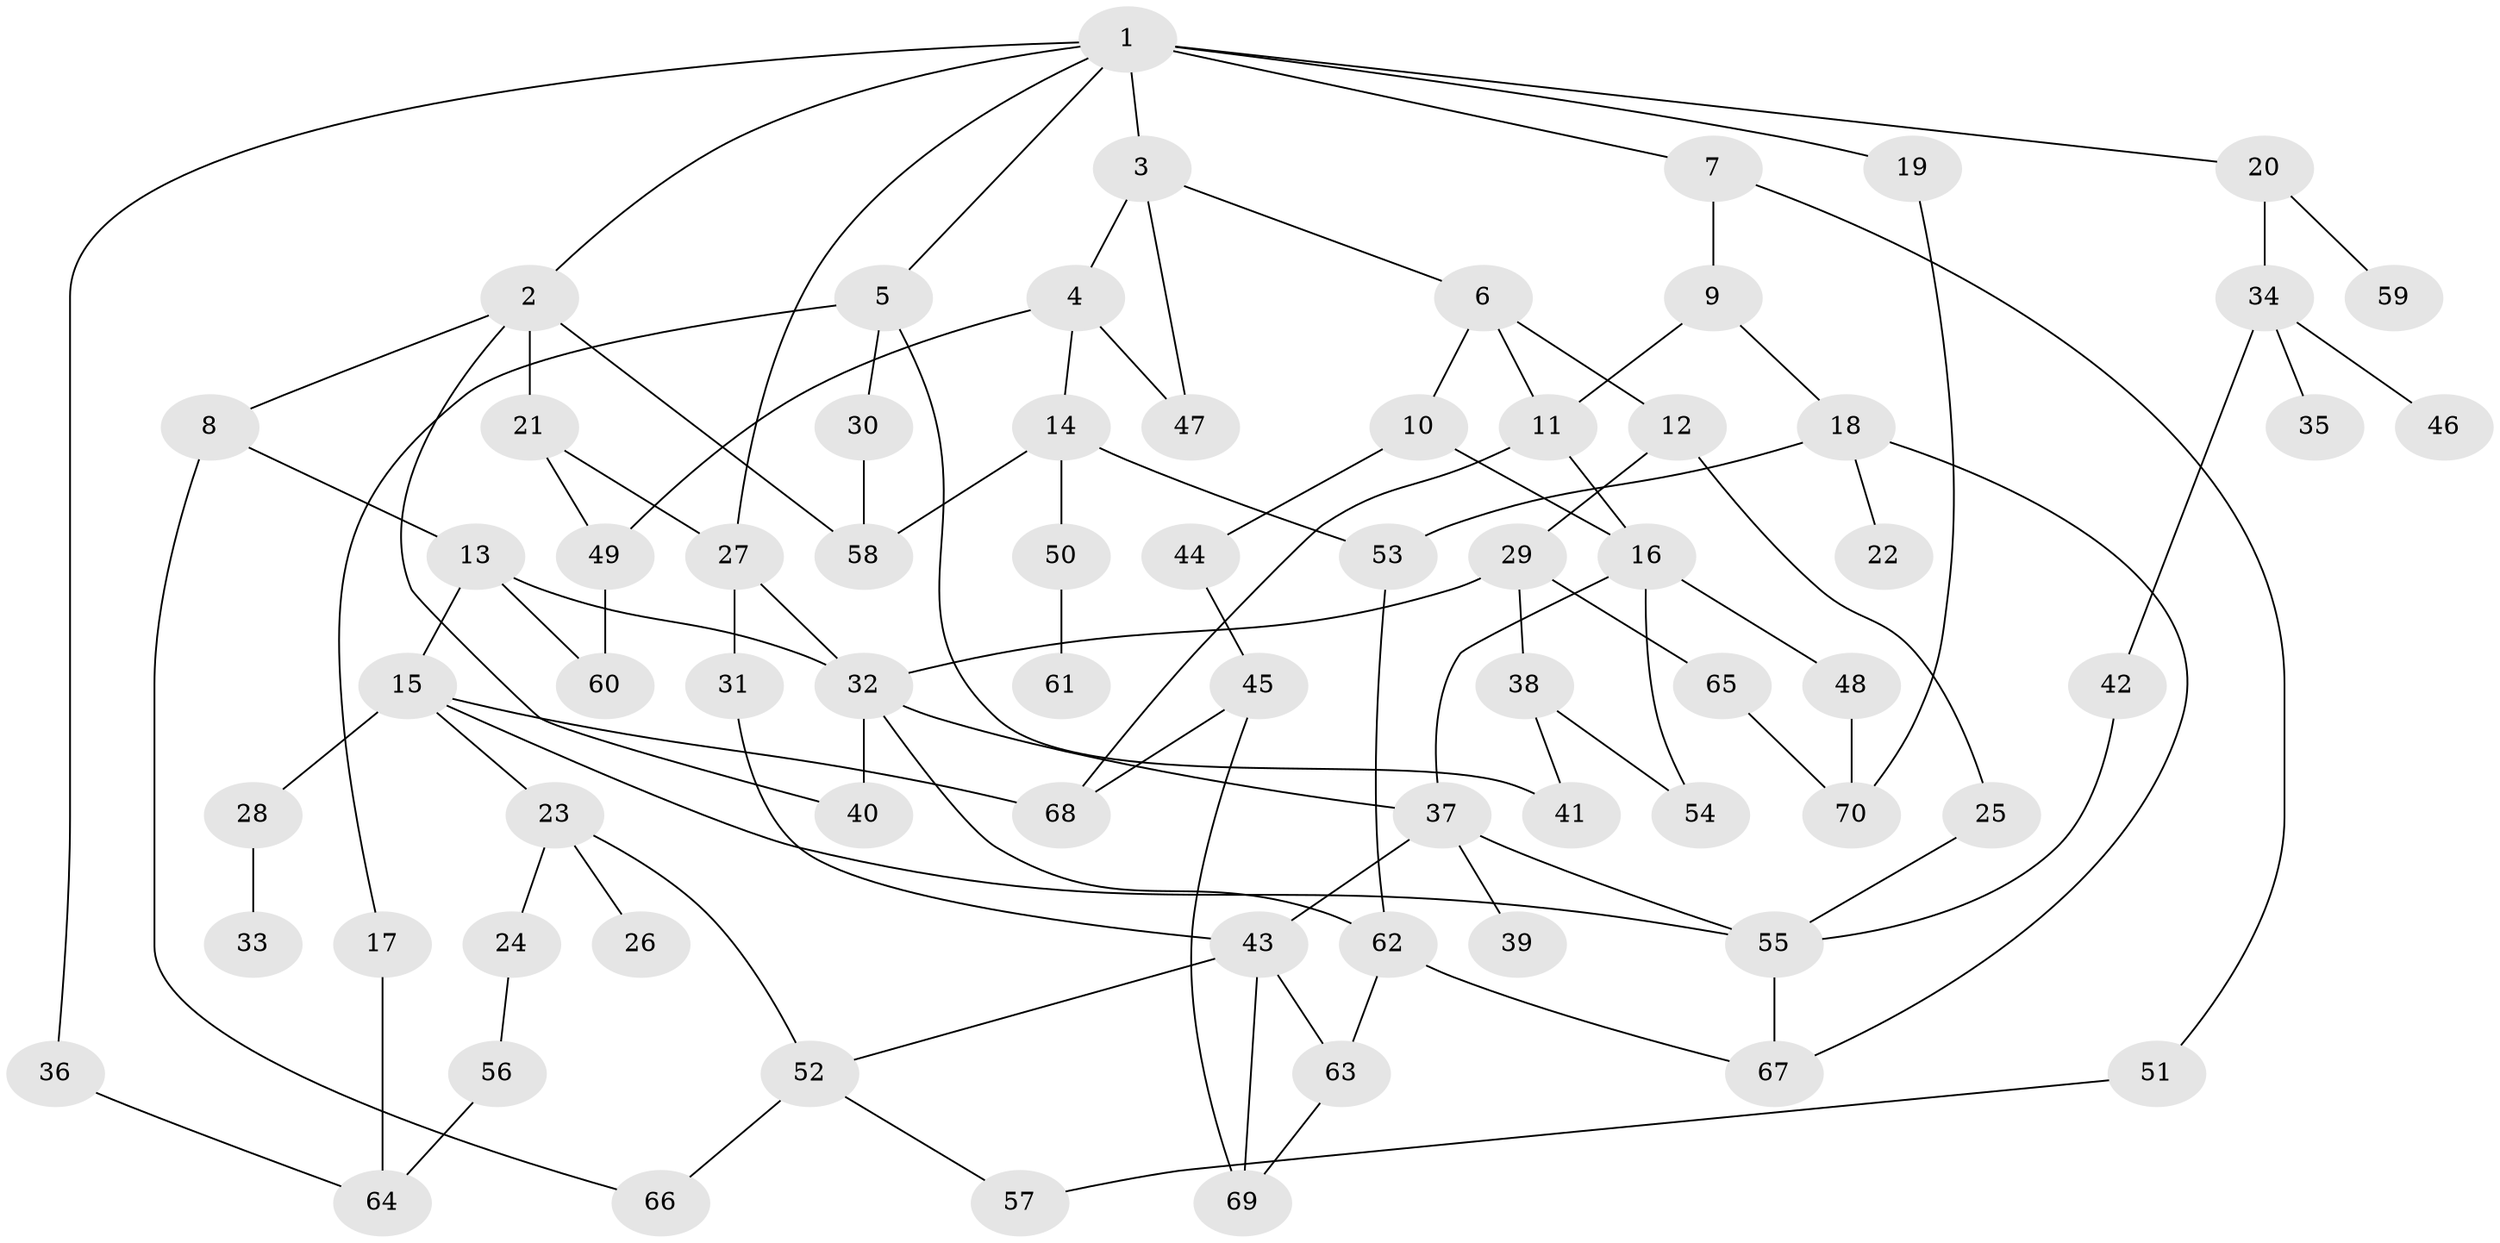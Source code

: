 // coarse degree distribution, {8: 0.06521739130434782, 5: 0.10869565217391304, 3: 0.3695652173913043, 4: 0.15217391304347827, 7: 0.021739130434782608, 2: 0.17391304347826086, 1: 0.10869565217391304}
// Generated by graph-tools (version 1.1) at 2025/23/03/03/25 07:23:33]
// undirected, 70 vertices, 103 edges
graph export_dot {
graph [start="1"]
  node [color=gray90,style=filled];
  1;
  2;
  3;
  4;
  5;
  6;
  7;
  8;
  9;
  10;
  11;
  12;
  13;
  14;
  15;
  16;
  17;
  18;
  19;
  20;
  21;
  22;
  23;
  24;
  25;
  26;
  27;
  28;
  29;
  30;
  31;
  32;
  33;
  34;
  35;
  36;
  37;
  38;
  39;
  40;
  41;
  42;
  43;
  44;
  45;
  46;
  47;
  48;
  49;
  50;
  51;
  52;
  53;
  54;
  55;
  56;
  57;
  58;
  59;
  60;
  61;
  62;
  63;
  64;
  65;
  66;
  67;
  68;
  69;
  70;
  1 -- 2;
  1 -- 3;
  1 -- 5;
  1 -- 7;
  1 -- 19;
  1 -- 20;
  1 -- 27;
  1 -- 36;
  2 -- 8;
  2 -- 21;
  2 -- 58;
  2 -- 40;
  3 -- 4;
  3 -- 6;
  3 -- 47;
  4 -- 14;
  4 -- 49;
  4 -- 47;
  5 -- 17;
  5 -- 30;
  5 -- 41;
  6 -- 10;
  6 -- 12;
  6 -- 11;
  7 -- 9;
  7 -- 51;
  8 -- 13;
  8 -- 66;
  9 -- 11;
  9 -- 18;
  10 -- 44;
  10 -- 16;
  11 -- 16;
  11 -- 68;
  12 -- 25;
  12 -- 29;
  13 -- 15;
  13 -- 60;
  13 -- 32;
  14 -- 50;
  14 -- 53;
  14 -- 58;
  15 -- 23;
  15 -- 28;
  15 -- 55;
  15 -- 68;
  16 -- 37;
  16 -- 48;
  16 -- 54;
  17 -- 64;
  18 -- 22;
  18 -- 67;
  18 -- 53;
  19 -- 70;
  20 -- 34;
  20 -- 59;
  21 -- 49;
  21 -- 27;
  23 -- 24;
  23 -- 26;
  23 -- 52;
  24 -- 56;
  25 -- 55;
  27 -- 31;
  27 -- 32;
  28 -- 33;
  29 -- 38;
  29 -- 65;
  29 -- 32;
  30 -- 58;
  31 -- 43;
  32 -- 40;
  32 -- 62;
  32 -- 37;
  34 -- 35;
  34 -- 42;
  34 -- 46;
  36 -- 64;
  37 -- 39;
  37 -- 43;
  37 -- 55;
  38 -- 41;
  38 -- 54;
  42 -- 55;
  43 -- 52;
  43 -- 63;
  43 -- 69;
  44 -- 45;
  45 -- 68;
  45 -- 69;
  48 -- 70;
  49 -- 60;
  50 -- 61;
  51 -- 57;
  52 -- 57;
  52 -- 66;
  53 -- 62;
  55 -- 67;
  56 -- 64;
  62 -- 63;
  62 -- 67;
  63 -- 69;
  65 -- 70;
}
